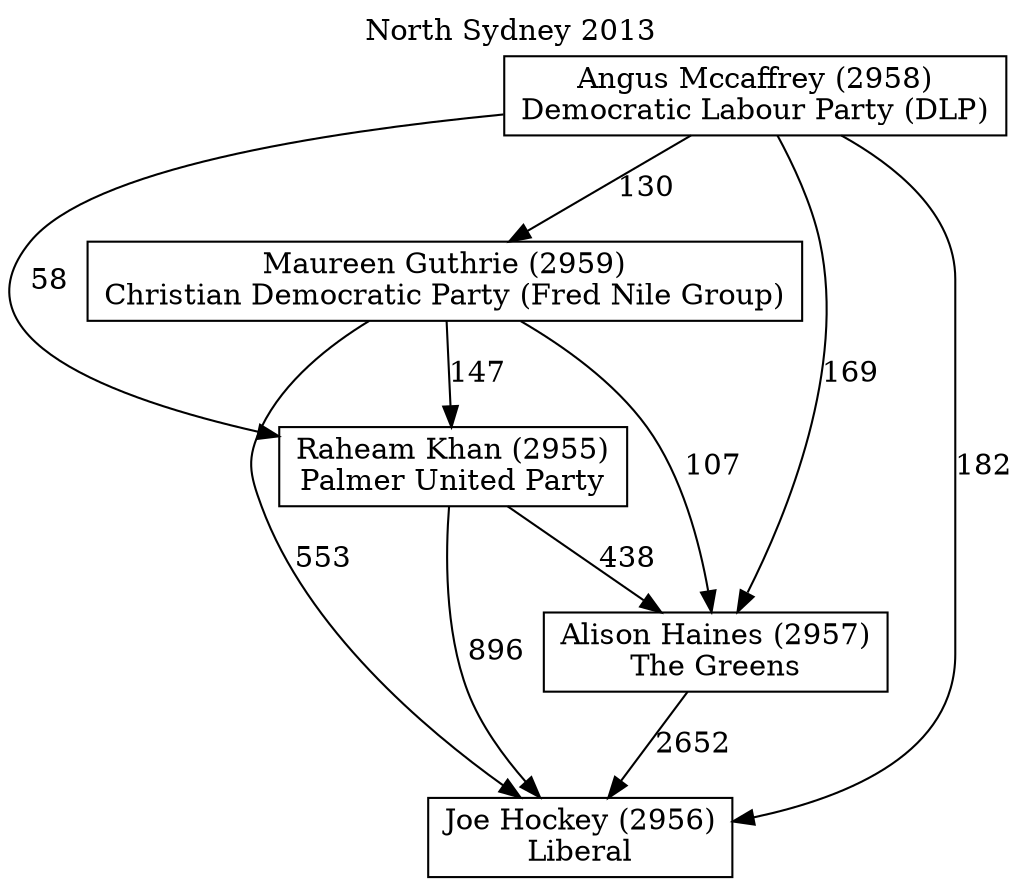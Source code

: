 // House preference flow
digraph "Joe Hockey (2956)_North Sydney_2013" {
	graph [label="North Sydney 2013" labelloc=t mclimit=10]
	node [shape=box]
	"Joe Hockey (2956)" [label="Joe Hockey (2956)
Liberal"]
	"Alison Haines (2957)" [label="Alison Haines (2957)
The Greens"]
	"Raheam Khan (2955)" [label="Raheam Khan (2955)
Palmer United Party"]
	"Maureen Guthrie (2959)" [label="Maureen Guthrie (2959)
Christian Democratic Party (Fred Nile Group)"]
	"Angus Mccaffrey (2958)" [label="Angus Mccaffrey (2958)
Democratic Labour Party (DLP)"]
	"Alison Haines (2957)" -> "Joe Hockey (2956)" [label=2652]
	"Raheam Khan (2955)" -> "Alison Haines (2957)" [label=438]
	"Maureen Guthrie (2959)" -> "Raheam Khan (2955)" [label=147]
	"Angus Mccaffrey (2958)" -> "Maureen Guthrie (2959)" [label=130]
	"Raheam Khan (2955)" -> "Joe Hockey (2956)" [label=896]
	"Maureen Guthrie (2959)" -> "Joe Hockey (2956)" [label=553]
	"Angus Mccaffrey (2958)" -> "Joe Hockey (2956)" [label=182]
	"Angus Mccaffrey (2958)" -> "Raheam Khan (2955)" [label=58]
	"Maureen Guthrie (2959)" -> "Alison Haines (2957)" [label=107]
	"Angus Mccaffrey (2958)" -> "Alison Haines (2957)" [label=169]
}
